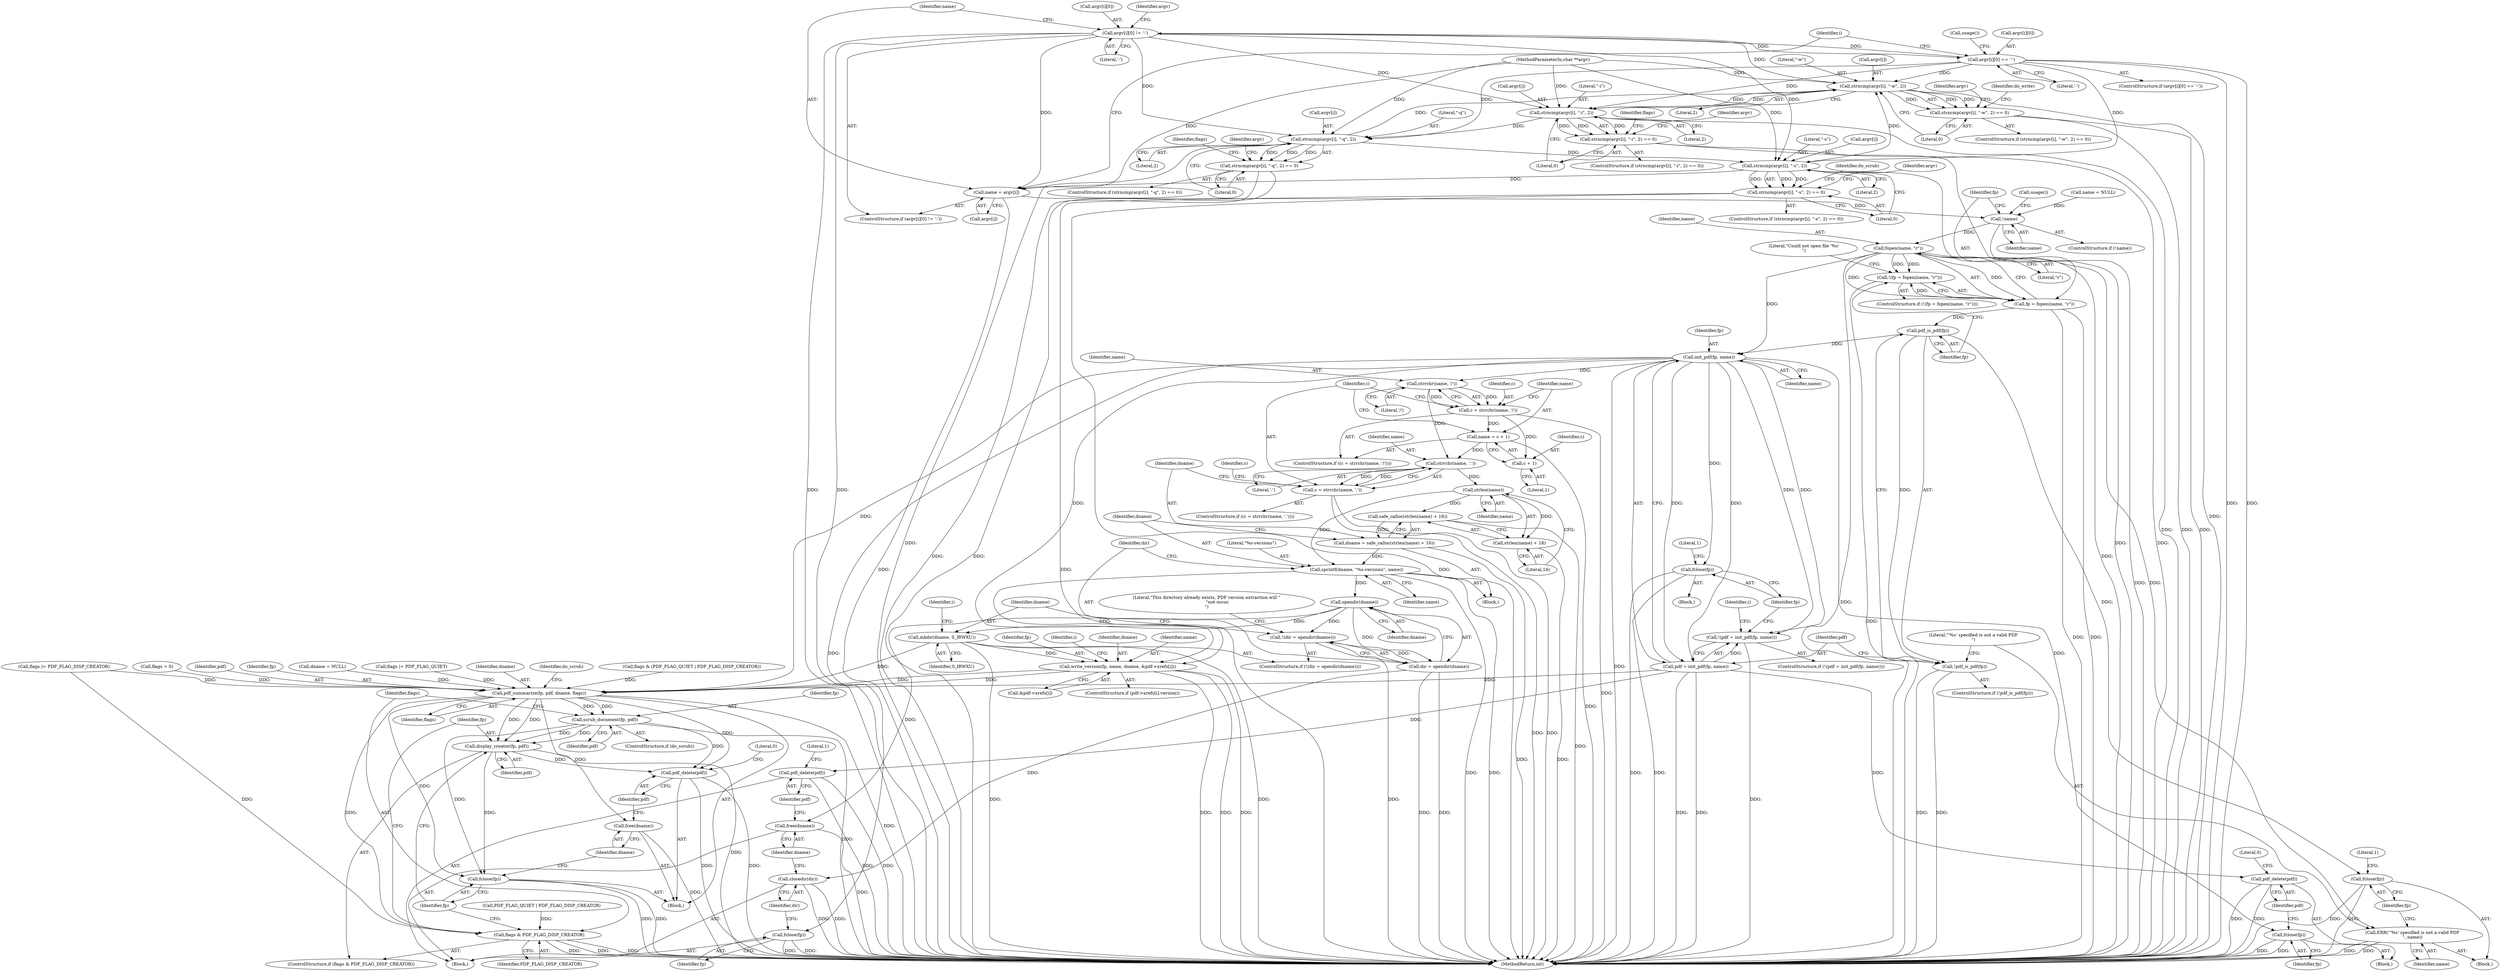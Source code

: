digraph "0_pdfresurrect_0c4120fffa3dffe97b95c486a120eded82afe8a6@array" {
"1000202" [label="(Call,argv[i][0] != '-')"];
"1000216" [label="(Call,argv[i][0] == '-')"];
"1000202" [label="(Call,argv[i][0] != '-')"];
"1000151" [label="(Call,strncmp(argv[i], \"-w\", 2))"];
"1000150" [label="(Call,strncmp(argv[i], \"-w\", 2) == 0)"];
"1000164" [label="(Call,strncmp(argv[i], \"-i\", 2))"];
"1000163" [label="(Call,strncmp(argv[i], \"-i\", 2) == 0)"];
"1000177" [label="(Call,strncmp(argv[i], \"-q\", 2))"];
"1000176" [label="(Call,strncmp(argv[i], \"-q\", 2) == 0)"];
"1000190" [label="(Call,strncmp(argv[i], \"-s\", 2))"];
"1000189" [label="(Call,strncmp(argv[i], \"-s\", 2) == 0)"];
"1000209" [label="(Call,name = argv[i])"];
"1000225" [label="(Call,!name)"];
"1000232" [label="(Call,fopen(name, \"r\"))"];
"1000229" [label="(Call,!(fp = fopen(name, \"r\")))"];
"1000230" [label="(Call,fp = fopen(name, \"r\"))"];
"1000247" [label="(Call,pdf_is_pdf(fp))"];
"1000246" [label="(Call,!pdf_is_pdf(fp))"];
"1000253" [label="(Call,fclose(fp))"];
"1000262" [label="(Call,init_pdf(fp, name))"];
"1000259" [label="(Call,!(pdf = init_pdf(fp, name)))"];
"1000260" [label="(Call,pdf = init_pdf(fp, name))"];
"1000318" [label="(Call,pdf_delete(pdf))"];
"1000379" [label="(Call,pdf_delete(pdf))"];
"1000413" [label="(Call,pdf_summarize(fp, pdf, dname, flags))"];
"1000420" [label="(Call,scrub_document(fp, pdf))"];
"1000427" [label="(Call,display_creator(fp, pdf))"];
"1000430" [label="(Call,fclose(fp))"];
"1000434" [label="(Call,pdf_delete(pdf))"];
"1000424" [label="(Call,flags & PDF_FLAG_DISP_CREATOR)"];
"1000432" [label="(Call,free(dname))"];
"1000266" [label="(Call,fclose(fp))"];
"1000316" [label="(Call,fclose(fp))"];
"1000331" [label="(Call,strrchr(name, '/'))"];
"1000329" [label="(Call,c = strrchr(name, '/'))"];
"1000334" [label="(Call,name = c + 1)"];
"1000342" [label="(Call,strrchr(name, '.'))"];
"1000340" [label="(Call,c = strrchr(name, '.'))"];
"1000353" [label="(Call,strlen(name))"];
"1000351" [label="(Call,safe_calloc(strlen(name) + 16))"];
"1000349" [label="(Call,dname = safe_calloc(strlen(name) + 16))"];
"1000356" [label="(Call,sprintf(dname, \"%s-versions\", name))"];
"1000364" [label="(Call,opendir(dname))"];
"1000361" [label="(Call,!(dir = opendir(dname)))"];
"1000362" [label="(Call,dir = opendir(dname))"];
"1000375" [label="(Call,closedir(dir))"];
"1000366" [label="(Call,mkdir(dname, S_IRWXU))"];
"1000403" [label="(Call,write_version(fp, name, dname, &pdf->xrefs[i]))"];
"1000377" [label="(Call,free(dname))"];
"1000352" [label="(Call,strlen(name) + 16)"];
"1000336" [label="(Call,c + 1)"];
"1000373" [label="(Call,fclose(fp))"];
"1000250" [label="(Call,ERR(\"'%s' specified is not a valid PDF\n\", name))"];
"1000166" [label="(Identifier,argv)"];
"1000219" [label="(Identifier,argv)"];
"1000321" [label="(Literal,0)"];
"1000203" [label="(Call,argv[i][0])"];
"1000248" [label="(Identifier,fp)"];
"1000162" [label="(ControlStructure,if (strncmp(argv[i], \"-i\", 2) == 0))"];
"1000343" [label="(Identifier,name)"];
"1000168" [label="(Literal,\"-i\")"];
"1000246" [label="(Call,!pdf_is_pdf(fp))"];
"1000438" [label="(MethodReturn,int)"];
"1000383" [label="(Literal,1)"];
"1000112" [label="(Block,)"];
"1000263" [label="(Identifier,fp)"];
"1000377" [label="(Call,free(dname))"];
"1000262" [label="(Call,init_pdf(fp, name))"];
"1000217" [label="(Call,argv[i][0])"];
"1000380" [label="(Identifier,pdf)"];
"1000356" [label="(Call,sprintf(dname, \"%s-versions\", name))"];
"1000189" [label="(Call,strncmp(argv[i], \"-s\", 2) == 0)"];
"1000192" [label="(Identifier,argv)"];
"1000424" [label="(Call,flags & PDF_FLAG_DISP_CREATOR)"];
"1000374" [label="(Identifier,fp)"];
"1000379" [label="(Call,pdf_delete(pdf))"];
"1000194" [label="(Literal,\"-s\")"];
"1000169" [label="(Literal,2)"];
"1000170" [label="(Literal,0)"];
"1000331" [label="(Call,strrchr(name, '/'))"];
"1000428" [label="(Identifier,fp)"];
"1000351" [label="(Call,safe_calloc(strlen(name) + 16))"];
"1000209" [label="(Call,name = argv[i])"];
"1000407" [label="(Call,&pdf->xrefs[i])"];
"1000195" [label="(Literal,2)"];
"1000165" [label="(Call,argv[i])"];
"1000429" [label="(Identifier,pdf)"];
"1000252" [label="(Identifier,name)"];
"1000178" [label="(Call,argv[i])"];
"1000164" [label="(Call,strncmp(argv[i], \"-i\", 2))"];
"1000415" [label="(Identifier,pdf)"];
"1000353" [label="(Call,strlen(name))"];
"1000260" [label="(Call,pdf = init_pdf(fp, name))"];
"1000234" [label="(Literal,\"r\")"];
"1000370" [label="(Block,)"];
"1000362" [label="(Call,dir = opendir(dname))"];
"1000191" [label="(Call,argv[i])"];
"1000226" [label="(Identifier,name)"];
"1000414" [label="(Identifier,fp)"];
"1000315" [label="(Block,)"];
"1000395" [label="(ControlStructure,if (pdf->xrefs[i].version))"];
"1000177" [label="(Call,strncmp(argv[i], \"-q\", 2))"];
"1000337" [label="(Identifier,c)"];
"1000322" [label="(Call,dname = NULL)"];
"1000251" [label="(Literal,\"'%s' specified is not a valid PDF\n\")"];
"1000259" [label="(Call,!(pdf = init_pdf(fp, name)))"];
"1000208" [label="(Literal,'-')"];
"1000111" [label="(MethodParameterIn,char **argv)"];
"1000249" [label="(Block,)"];
"1000330" [label="(Identifier,c)"];
"1000237" [label="(Literal,\"Could not open file '%s'\n\")"];
"1000261" [label="(Identifier,pdf)"];
"1000155" [label="(Literal,\"-w\")"];
"1000394" [label="(Identifier,i)"];
"1000171" [label="(Call,flags |= PDF_FLAG_DISP_CREATOR)"];
"1000406" [label="(Identifier,dname)"];
"1000403" [label="(Call,write_version(fp, name, dname, &pdf->xrefs[i]))"];
"1000172" [label="(Identifier,flags)"];
"1000349" [label="(Call,dname = safe_calloc(strlen(name) + 16))"];
"1000332" [label="(Identifier,name)"];
"1000182" [label="(Literal,2)"];
"1000405" [label="(Identifier,name)"];
"1000183" [label="(Literal,0)"];
"1000361" [label="(Call,!(dir = opendir(dname)))"];
"1000264" [label="(Identifier,name)"];
"1000184" [label="(Call,flags |= PDF_FLAG_QUIET)"];
"1000433" [label="(Identifier,dname)"];
"1000257" [label="(Literal,1)"];
"1000336" [label="(Call,c + 1)"];
"1000205" [label="(Identifier,argv)"];
"1000386" [label="(Identifier,i)"];
"1000245" [label="(ControlStructure,if (!pdf_is_pdf(fp)))"];
"1000431" [label="(Identifier,fp)"];
"1000136" [label="(Call,name = NULL)"];
"1000224" [label="(ControlStructure,if (!name))"];
"1000425" [label="(Identifier,flags)"];
"1000352" [label="(Call,strlen(name) + 16)"];
"1000157" [label="(Literal,0)"];
"1000340" [label="(Call,c = strrchr(name, '.'))"];
"1000365" [label="(Identifier,dname)"];
"1000156" [label="(Literal,2)"];
"1000366" [label="(Call,mkdir(dname, S_IRWXU))"];
"1000327" [label="(Block,)"];
"1000359" [label="(Identifier,name)"];
"1000149" [label="(ControlStructure,if (strncmp(argv[i], \"-w\", 2) == 0))"];
"1000210" [label="(Identifier,name)"];
"1000426" [label="(Identifier,PDF_FLAG_DISP_CREATOR)"];
"1000354" [label="(Identifier,name)"];
"1000335" [label="(Identifier,name)"];
"1000416" [label="(Identifier,dname)"];
"1000181" [label="(Literal,\"-q\")"];
"1000329" [label="(Call,c = strrchr(name, '/'))"];
"1000190" [label="(Call,strncmp(argv[i], \"-s\", 2))"];
"1000266" [label="(Call,fclose(fp))"];
"1000258" [label="(ControlStructure,if (!(pdf = init_pdf(fp, name))))"];
"1000305" [label="(Call,PDF_FLAG_QUIET | PDF_FLAG_DISP_CREATOR)"];
"1000150" [label="(Call,strncmp(argv[i], \"-w\", 2) == 0)"];
"1000151" [label="(Call,strncmp(argv[i], \"-w\", 2))"];
"1000228" [label="(ControlStructure,if (!(fp = fopen(name, \"r\"))))"];
"1000179" [label="(Identifier,argv)"];
"1000270" [label="(Literal,1)"];
"1000318" [label="(Call,pdf_delete(pdf))"];
"1000227" [label="(Call,usage())"];
"1000342" [label="(Call,strrchr(name, '.'))"];
"1000375" [label="(Call,closedir(dir))"];
"1000201" [label="(ControlStructure,if (argv[i][0] != '-'))"];
"1000196" [label="(Literal,0)"];
"1000404" [label="(Identifier,fp)"];
"1000419" [label="(Identifier,do_scrub)"];
"1000341" [label="(Identifier,c)"];
"1000422" [label="(Identifier,pdf)"];
"1000176" [label="(Call,strncmp(argv[i], \"-q\", 2) == 0)"];
"1000338" [label="(Literal,1)"];
"1000231" [label="(Identifier,fp)"];
"1000344" [label="(Literal,'.')"];
"1000316" [label="(Call,fclose(fp))"];
"1000223" [label="(Call,usage())"];
"1000215" [label="(ControlStructure,if (argv[i][0] == '-'))"];
"1000372" [label="(Literal,\"This directory already exists, PDF version extraction will \"\n                \"not occur.\n\")"];
"1000225" [label="(Call,!name)"];
"1000317" [label="(Identifier,fp)"];
"1000357" [label="(Identifier,dname)"];
"1000355" [label="(Literal,16)"];
"1000185" [label="(Identifier,flags)"];
"1000147" [label="(Identifier,i)"];
"1000363" [label="(Identifier,dir)"];
"1000188" [label="(ControlStructure,if (strncmp(argv[i], \"-s\", 2) == 0))"];
"1000222" [label="(Literal,'-')"];
"1000420" [label="(Call,scrub_document(fp, pdf))"];
"1000360" [label="(ControlStructure,if (!(dir = opendir(dname))))"];
"1000368" [label="(Identifier,S_IRWXU)"];
"1000211" [label="(Call,argv[i])"];
"1000175" [label="(ControlStructure,if (strncmp(argv[i], \"-q\", 2) == 0))"];
"1000418" [label="(ControlStructure,if (do_scrub))"];
"1000434" [label="(Call,pdf_delete(pdf))"];
"1000347" [label="(Identifier,c)"];
"1000413" [label="(Call,pdf_summarize(fp, pdf, dname, flags))"];
"1000373" [label="(Call,fclose(fp))"];
"1000435" [label="(Identifier,pdf)"];
"1000202" [label="(Call,argv[i][0] != '-')"];
"1000233" [label="(Identifier,name)"];
"1000163" [label="(Call,strncmp(argv[i], \"-i\", 2) == 0)"];
"1000430" [label="(Call,fclose(fp))"];
"1000230" [label="(Call,fp = fopen(name, \"r\"))"];
"1000229" [label="(Call,!(fp = fopen(name, \"r\")))"];
"1000367" [label="(Identifier,dname)"];
"1000232" [label="(Call,fopen(name, \"r\"))"];
"1000254" [label="(Identifier,fp)"];
"1000216" [label="(Call,argv[i][0] == '-')"];
"1000267" [label="(Identifier,fp)"];
"1000253" [label="(Call,fclose(fp))"];
"1000417" [label="(Identifier,flags)"];
"1000432" [label="(Call,free(dname))"];
"1000437" [label="(Literal,0)"];
"1000303" [label="(Call,flags & (PDF_FLAG_QUIET | PDF_FLAG_DISP_CREATOR))"];
"1000334" [label="(Call,name = c + 1)"];
"1000159" [label="(Identifier,do_write)"];
"1000376" [label="(Identifier,dir)"];
"1000333" [label="(Literal,'/')"];
"1000350" [label="(Identifier,dname)"];
"1000274" [label="(Identifier,i)"];
"1000427" [label="(Call,display_creator(fp, pdf))"];
"1000133" [label="(Call,flags = 0)"];
"1000378" [label="(Identifier,dname)"];
"1000423" [label="(ControlStructure,if (flags & PDF_FLAG_DISP_CREATOR))"];
"1000358" [label="(Literal,\"%s-versions\")"];
"1000250" [label="(Call,ERR(\"'%s' specified is not a valid PDF\n\", name))"];
"1000247" [label="(Call,pdf_is_pdf(fp))"];
"1000421" [label="(Identifier,fp)"];
"1000339" [label="(ControlStructure,if ((c = strrchr(name, '.'))))"];
"1000152" [label="(Call,argv[i])"];
"1000328" [label="(ControlStructure,if ((c = strrchr(name, '/'))))"];
"1000198" [label="(Identifier,do_scrub)"];
"1000265" [label="(Block,)"];
"1000364" [label="(Call,opendir(dname))"];
"1000319" [label="(Identifier,pdf)"];
"1000202" -> "1000201"  [label="AST: "];
"1000202" -> "1000208"  [label="CFG: "];
"1000203" -> "1000202"  [label="AST: "];
"1000208" -> "1000202"  [label="AST: "];
"1000210" -> "1000202"  [label="CFG: "];
"1000219" -> "1000202"  [label="CFG: "];
"1000202" -> "1000438"  [label="DDG: "];
"1000202" -> "1000438"  [label="DDG: "];
"1000202" -> "1000151"  [label="DDG: "];
"1000202" -> "1000164"  [label="DDG: "];
"1000202" -> "1000177"  [label="DDG: "];
"1000202" -> "1000190"  [label="DDG: "];
"1000216" -> "1000202"  [label="DDG: "];
"1000202" -> "1000209"  [label="DDG: "];
"1000202" -> "1000216"  [label="DDG: "];
"1000216" -> "1000215"  [label="AST: "];
"1000216" -> "1000222"  [label="CFG: "];
"1000217" -> "1000216"  [label="AST: "];
"1000222" -> "1000216"  [label="AST: "];
"1000223" -> "1000216"  [label="CFG: "];
"1000147" -> "1000216"  [label="CFG: "];
"1000216" -> "1000438"  [label="DDG: "];
"1000216" -> "1000438"  [label="DDG: "];
"1000216" -> "1000151"  [label="DDG: "];
"1000216" -> "1000164"  [label="DDG: "];
"1000216" -> "1000177"  [label="DDG: "];
"1000216" -> "1000190"  [label="DDG: "];
"1000151" -> "1000150"  [label="AST: "];
"1000151" -> "1000156"  [label="CFG: "];
"1000152" -> "1000151"  [label="AST: "];
"1000155" -> "1000151"  [label="AST: "];
"1000156" -> "1000151"  [label="AST: "];
"1000157" -> "1000151"  [label="CFG: "];
"1000151" -> "1000438"  [label="DDG: "];
"1000151" -> "1000150"  [label="DDG: "];
"1000151" -> "1000150"  [label="DDG: "];
"1000151" -> "1000150"  [label="DDG: "];
"1000177" -> "1000151"  [label="DDG: "];
"1000164" -> "1000151"  [label="DDG: "];
"1000190" -> "1000151"  [label="DDG: "];
"1000111" -> "1000151"  [label="DDG: "];
"1000151" -> "1000164"  [label="DDG: "];
"1000150" -> "1000149"  [label="AST: "];
"1000150" -> "1000157"  [label="CFG: "];
"1000157" -> "1000150"  [label="AST: "];
"1000159" -> "1000150"  [label="CFG: "];
"1000166" -> "1000150"  [label="CFG: "];
"1000150" -> "1000438"  [label="DDG: "];
"1000150" -> "1000438"  [label="DDG: "];
"1000164" -> "1000163"  [label="AST: "];
"1000164" -> "1000169"  [label="CFG: "];
"1000165" -> "1000164"  [label="AST: "];
"1000168" -> "1000164"  [label="AST: "];
"1000169" -> "1000164"  [label="AST: "];
"1000170" -> "1000164"  [label="CFG: "];
"1000164" -> "1000438"  [label="DDG: "];
"1000164" -> "1000163"  [label="DDG: "];
"1000164" -> "1000163"  [label="DDG: "];
"1000164" -> "1000163"  [label="DDG: "];
"1000111" -> "1000164"  [label="DDG: "];
"1000164" -> "1000177"  [label="DDG: "];
"1000163" -> "1000162"  [label="AST: "];
"1000163" -> "1000170"  [label="CFG: "];
"1000170" -> "1000163"  [label="AST: "];
"1000172" -> "1000163"  [label="CFG: "];
"1000179" -> "1000163"  [label="CFG: "];
"1000163" -> "1000438"  [label="DDG: "];
"1000163" -> "1000438"  [label="DDG: "];
"1000177" -> "1000176"  [label="AST: "];
"1000177" -> "1000182"  [label="CFG: "];
"1000178" -> "1000177"  [label="AST: "];
"1000181" -> "1000177"  [label="AST: "];
"1000182" -> "1000177"  [label="AST: "];
"1000183" -> "1000177"  [label="CFG: "];
"1000177" -> "1000438"  [label="DDG: "];
"1000177" -> "1000176"  [label="DDG: "];
"1000177" -> "1000176"  [label="DDG: "];
"1000177" -> "1000176"  [label="DDG: "];
"1000111" -> "1000177"  [label="DDG: "];
"1000177" -> "1000190"  [label="DDG: "];
"1000176" -> "1000175"  [label="AST: "];
"1000176" -> "1000183"  [label="CFG: "];
"1000183" -> "1000176"  [label="AST: "];
"1000185" -> "1000176"  [label="CFG: "];
"1000192" -> "1000176"  [label="CFG: "];
"1000176" -> "1000438"  [label="DDG: "];
"1000176" -> "1000438"  [label="DDG: "];
"1000190" -> "1000189"  [label="AST: "];
"1000190" -> "1000195"  [label="CFG: "];
"1000191" -> "1000190"  [label="AST: "];
"1000194" -> "1000190"  [label="AST: "];
"1000195" -> "1000190"  [label="AST: "];
"1000196" -> "1000190"  [label="CFG: "];
"1000190" -> "1000438"  [label="DDG: "];
"1000190" -> "1000189"  [label="DDG: "];
"1000190" -> "1000189"  [label="DDG: "];
"1000190" -> "1000189"  [label="DDG: "];
"1000111" -> "1000190"  [label="DDG: "];
"1000190" -> "1000209"  [label="DDG: "];
"1000189" -> "1000188"  [label="AST: "];
"1000189" -> "1000196"  [label="CFG: "];
"1000196" -> "1000189"  [label="AST: "];
"1000198" -> "1000189"  [label="CFG: "];
"1000205" -> "1000189"  [label="CFG: "];
"1000189" -> "1000438"  [label="DDG: "];
"1000189" -> "1000438"  [label="DDG: "];
"1000209" -> "1000201"  [label="AST: "];
"1000209" -> "1000211"  [label="CFG: "];
"1000210" -> "1000209"  [label="AST: "];
"1000211" -> "1000209"  [label="AST: "];
"1000147" -> "1000209"  [label="CFG: "];
"1000209" -> "1000438"  [label="DDG: "];
"1000111" -> "1000209"  [label="DDG: "];
"1000209" -> "1000225"  [label="DDG: "];
"1000225" -> "1000224"  [label="AST: "];
"1000225" -> "1000226"  [label="CFG: "];
"1000226" -> "1000225"  [label="AST: "];
"1000227" -> "1000225"  [label="CFG: "];
"1000231" -> "1000225"  [label="CFG: "];
"1000225" -> "1000438"  [label="DDG: "];
"1000136" -> "1000225"  [label="DDG: "];
"1000225" -> "1000232"  [label="DDG: "];
"1000232" -> "1000230"  [label="AST: "];
"1000232" -> "1000234"  [label="CFG: "];
"1000233" -> "1000232"  [label="AST: "];
"1000234" -> "1000232"  [label="AST: "];
"1000230" -> "1000232"  [label="CFG: "];
"1000232" -> "1000438"  [label="DDG: "];
"1000232" -> "1000229"  [label="DDG: "];
"1000232" -> "1000229"  [label="DDG: "];
"1000232" -> "1000230"  [label="DDG: "];
"1000232" -> "1000230"  [label="DDG: "];
"1000232" -> "1000250"  [label="DDG: "];
"1000232" -> "1000262"  [label="DDG: "];
"1000229" -> "1000228"  [label="AST: "];
"1000229" -> "1000230"  [label="CFG: "];
"1000230" -> "1000229"  [label="AST: "];
"1000237" -> "1000229"  [label="CFG: "];
"1000248" -> "1000229"  [label="CFG: "];
"1000229" -> "1000438"  [label="DDG: "];
"1000230" -> "1000229"  [label="DDG: "];
"1000231" -> "1000230"  [label="AST: "];
"1000230" -> "1000438"  [label="DDG: "];
"1000230" -> "1000438"  [label="DDG: "];
"1000230" -> "1000247"  [label="DDG: "];
"1000247" -> "1000246"  [label="AST: "];
"1000247" -> "1000248"  [label="CFG: "];
"1000248" -> "1000247"  [label="AST: "];
"1000246" -> "1000247"  [label="CFG: "];
"1000247" -> "1000246"  [label="DDG: "];
"1000247" -> "1000253"  [label="DDG: "];
"1000247" -> "1000262"  [label="DDG: "];
"1000246" -> "1000245"  [label="AST: "];
"1000251" -> "1000246"  [label="CFG: "];
"1000261" -> "1000246"  [label="CFG: "];
"1000246" -> "1000438"  [label="DDG: "];
"1000246" -> "1000438"  [label="DDG: "];
"1000253" -> "1000249"  [label="AST: "];
"1000253" -> "1000254"  [label="CFG: "];
"1000254" -> "1000253"  [label="AST: "];
"1000257" -> "1000253"  [label="CFG: "];
"1000253" -> "1000438"  [label="DDG: "];
"1000253" -> "1000438"  [label="DDG: "];
"1000262" -> "1000260"  [label="AST: "];
"1000262" -> "1000264"  [label="CFG: "];
"1000263" -> "1000262"  [label="AST: "];
"1000264" -> "1000262"  [label="AST: "];
"1000260" -> "1000262"  [label="CFG: "];
"1000262" -> "1000438"  [label="DDG: "];
"1000262" -> "1000259"  [label="DDG: "];
"1000262" -> "1000259"  [label="DDG: "];
"1000262" -> "1000260"  [label="DDG: "];
"1000262" -> "1000260"  [label="DDG: "];
"1000262" -> "1000266"  [label="DDG: "];
"1000262" -> "1000316"  [label="DDG: "];
"1000262" -> "1000331"  [label="DDG: "];
"1000262" -> "1000373"  [label="DDG: "];
"1000262" -> "1000403"  [label="DDG: "];
"1000262" -> "1000413"  [label="DDG: "];
"1000259" -> "1000258"  [label="AST: "];
"1000259" -> "1000260"  [label="CFG: "];
"1000260" -> "1000259"  [label="AST: "];
"1000267" -> "1000259"  [label="CFG: "];
"1000274" -> "1000259"  [label="CFG: "];
"1000259" -> "1000438"  [label="DDG: "];
"1000260" -> "1000259"  [label="DDG: "];
"1000261" -> "1000260"  [label="AST: "];
"1000260" -> "1000438"  [label="DDG: "];
"1000260" -> "1000438"  [label="DDG: "];
"1000260" -> "1000318"  [label="DDG: "];
"1000260" -> "1000379"  [label="DDG: "];
"1000260" -> "1000413"  [label="DDG: "];
"1000318" -> "1000315"  [label="AST: "];
"1000318" -> "1000319"  [label="CFG: "];
"1000319" -> "1000318"  [label="AST: "];
"1000321" -> "1000318"  [label="CFG: "];
"1000318" -> "1000438"  [label="DDG: "];
"1000318" -> "1000438"  [label="DDG: "];
"1000379" -> "1000370"  [label="AST: "];
"1000379" -> "1000380"  [label="CFG: "];
"1000380" -> "1000379"  [label="AST: "];
"1000383" -> "1000379"  [label="CFG: "];
"1000379" -> "1000438"  [label="DDG: "];
"1000379" -> "1000438"  [label="DDG: "];
"1000413" -> "1000112"  [label="AST: "];
"1000413" -> "1000417"  [label="CFG: "];
"1000414" -> "1000413"  [label="AST: "];
"1000415" -> "1000413"  [label="AST: "];
"1000416" -> "1000413"  [label="AST: "];
"1000417" -> "1000413"  [label="AST: "];
"1000419" -> "1000413"  [label="CFG: "];
"1000413" -> "1000438"  [label="DDG: "];
"1000403" -> "1000413"  [label="DDG: "];
"1000403" -> "1000413"  [label="DDG: "];
"1000366" -> "1000413"  [label="DDG: "];
"1000322" -> "1000413"  [label="DDG: "];
"1000171" -> "1000413"  [label="DDG: "];
"1000184" -> "1000413"  [label="DDG: "];
"1000303" -> "1000413"  [label="DDG: "];
"1000133" -> "1000413"  [label="DDG: "];
"1000413" -> "1000420"  [label="DDG: "];
"1000413" -> "1000420"  [label="DDG: "];
"1000413" -> "1000424"  [label="DDG: "];
"1000413" -> "1000427"  [label="DDG: "];
"1000413" -> "1000427"  [label="DDG: "];
"1000413" -> "1000430"  [label="DDG: "];
"1000413" -> "1000432"  [label="DDG: "];
"1000413" -> "1000434"  [label="DDG: "];
"1000420" -> "1000418"  [label="AST: "];
"1000420" -> "1000422"  [label="CFG: "];
"1000421" -> "1000420"  [label="AST: "];
"1000422" -> "1000420"  [label="AST: "];
"1000425" -> "1000420"  [label="CFG: "];
"1000420" -> "1000438"  [label="DDG: "];
"1000420" -> "1000427"  [label="DDG: "];
"1000420" -> "1000427"  [label="DDG: "];
"1000420" -> "1000430"  [label="DDG: "];
"1000420" -> "1000434"  [label="DDG: "];
"1000427" -> "1000423"  [label="AST: "];
"1000427" -> "1000429"  [label="CFG: "];
"1000428" -> "1000427"  [label="AST: "];
"1000429" -> "1000427"  [label="AST: "];
"1000431" -> "1000427"  [label="CFG: "];
"1000427" -> "1000438"  [label="DDG: "];
"1000427" -> "1000430"  [label="DDG: "];
"1000427" -> "1000434"  [label="DDG: "];
"1000430" -> "1000112"  [label="AST: "];
"1000430" -> "1000431"  [label="CFG: "];
"1000431" -> "1000430"  [label="AST: "];
"1000433" -> "1000430"  [label="CFG: "];
"1000430" -> "1000438"  [label="DDG: "];
"1000430" -> "1000438"  [label="DDG: "];
"1000434" -> "1000112"  [label="AST: "];
"1000434" -> "1000435"  [label="CFG: "];
"1000435" -> "1000434"  [label="AST: "];
"1000437" -> "1000434"  [label="CFG: "];
"1000434" -> "1000438"  [label="DDG: "];
"1000434" -> "1000438"  [label="DDG: "];
"1000424" -> "1000423"  [label="AST: "];
"1000424" -> "1000426"  [label="CFG: "];
"1000425" -> "1000424"  [label="AST: "];
"1000426" -> "1000424"  [label="AST: "];
"1000428" -> "1000424"  [label="CFG: "];
"1000431" -> "1000424"  [label="CFG: "];
"1000424" -> "1000438"  [label="DDG: "];
"1000424" -> "1000438"  [label="DDG: "];
"1000424" -> "1000438"  [label="DDG: "];
"1000305" -> "1000424"  [label="DDG: "];
"1000171" -> "1000424"  [label="DDG: "];
"1000432" -> "1000112"  [label="AST: "];
"1000432" -> "1000433"  [label="CFG: "];
"1000433" -> "1000432"  [label="AST: "];
"1000435" -> "1000432"  [label="CFG: "];
"1000432" -> "1000438"  [label="DDG: "];
"1000266" -> "1000265"  [label="AST: "];
"1000266" -> "1000267"  [label="CFG: "];
"1000267" -> "1000266"  [label="AST: "];
"1000270" -> "1000266"  [label="CFG: "];
"1000266" -> "1000438"  [label="DDG: "];
"1000266" -> "1000438"  [label="DDG: "];
"1000316" -> "1000315"  [label="AST: "];
"1000316" -> "1000317"  [label="CFG: "];
"1000317" -> "1000316"  [label="AST: "];
"1000319" -> "1000316"  [label="CFG: "];
"1000316" -> "1000438"  [label="DDG: "];
"1000316" -> "1000438"  [label="DDG: "];
"1000331" -> "1000329"  [label="AST: "];
"1000331" -> "1000333"  [label="CFG: "];
"1000332" -> "1000331"  [label="AST: "];
"1000333" -> "1000331"  [label="AST: "];
"1000329" -> "1000331"  [label="CFG: "];
"1000331" -> "1000329"  [label="DDG: "];
"1000331" -> "1000329"  [label="DDG: "];
"1000331" -> "1000342"  [label="DDG: "];
"1000329" -> "1000328"  [label="AST: "];
"1000330" -> "1000329"  [label="AST: "];
"1000335" -> "1000329"  [label="CFG: "];
"1000341" -> "1000329"  [label="CFG: "];
"1000329" -> "1000438"  [label="DDG: "];
"1000329" -> "1000334"  [label="DDG: "];
"1000329" -> "1000336"  [label="DDG: "];
"1000334" -> "1000328"  [label="AST: "];
"1000334" -> "1000336"  [label="CFG: "];
"1000335" -> "1000334"  [label="AST: "];
"1000336" -> "1000334"  [label="AST: "];
"1000341" -> "1000334"  [label="CFG: "];
"1000334" -> "1000438"  [label="DDG: "];
"1000334" -> "1000342"  [label="DDG: "];
"1000342" -> "1000340"  [label="AST: "];
"1000342" -> "1000344"  [label="CFG: "];
"1000343" -> "1000342"  [label="AST: "];
"1000344" -> "1000342"  [label="AST: "];
"1000340" -> "1000342"  [label="CFG: "];
"1000342" -> "1000340"  [label="DDG: "];
"1000342" -> "1000340"  [label="DDG: "];
"1000342" -> "1000353"  [label="DDG: "];
"1000340" -> "1000339"  [label="AST: "];
"1000341" -> "1000340"  [label="AST: "];
"1000347" -> "1000340"  [label="CFG: "];
"1000350" -> "1000340"  [label="CFG: "];
"1000340" -> "1000438"  [label="DDG: "];
"1000340" -> "1000438"  [label="DDG: "];
"1000353" -> "1000352"  [label="AST: "];
"1000353" -> "1000354"  [label="CFG: "];
"1000354" -> "1000353"  [label="AST: "];
"1000355" -> "1000353"  [label="CFG: "];
"1000353" -> "1000351"  [label="DDG: "];
"1000353" -> "1000352"  [label="DDG: "];
"1000353" -> "1000356"  [label="DDG: "];
"1000351" -> "1000349"  [label="AST: "];
"1000351" -> "1000352"  [label="CFG: "];
"1000352" -> "1000351"  [label="AST: "];
"1000349" -> "1000351"  [label="CFG: "];
"1000351" -> "1000438"  [label="DDG: "];
"1000351" -> "1000349"  [label="DDG: "];
"1000349" -> "1000327"  [label="AST: "];
"1000350" -> "1000349"  [label="AST: "];
"1000357" -> "1000349"  [label="CFG: "];
"1000349" -> "1000438"  [label="DDG: "];
"1000349" -> "1000356"  [label="DDG: "];
"1000356" -> "1000327"  [label="AST: "];
"1000356" -> "1000359"  [label="CFG: "];
"1000357" -> "1000356"  [label="AST: "];
"1000358" -> "1000356"  [label="AST: "];
"1000359" -> "1000356"  [label="AST: "];
"1000363" -> "1000356"  [label="CFG: "];
"1000356" -> "1000438"  [label="DDG: "];
"1000356" -> "1000438"  [label="DDG: "];
"1000356" -> "1000364"  [label="DDG: "];
"1000356" -> "1000403"  [label="DDG: "];
"1000364" -> "1000362"  [label="AST: "];
"1000364" -> "1000365"  [label="CFG: "];
"1000365" -> "1000364"  [label="AST: "];
"1000362" -> "1000364"  [label="CFG: "];
"1000364" -> "1000361"  [label="DDG: "];
"1000364" -> "1000362"  [label="DDG: "];
"1000364" -> "1000366"  [label="DDG: "];
"1000364" -> "1000377"  [label="DDG: "];
"1000361" -> "1000360"  [label="AST: "];
"1000361" -> "1000362"  [label="CFG: "];
"1000362" -> "1000361"  [label="AST: "];
"1000367" -> "1000361"  [label="CFG: "];
"1000372" -> "1000361"  [label="CFG: "];
"1000361" -> "1000438"  [label="DDG: "];
"1000362" -> "1000361"  [label="DDG: "];
"1000363" -> "1000362"  [label="AST: "];
"1000362" -> "1000438"  [label="DDG: "];
"1000362" -> "1000438"  [label="DDG: "];
"1000362" -> "1000375"  [label="DDG: "];
"1000375" -> "1000370"  [label="AST: "];
"1000375" -> "1000376"  [label="CFG: "];
"1000376" -> "1000375"  [label="AST: "];
"1000378" -> "1000375"  [label="CFG: "];
"1000375" -> "1000438"  [label="DDG: "];
"1000375" -> "1000438"  [label="DDG: "];
"1000366" -> "1000360"  [label="AST: "];
"1000366" -> "1000368"  [label="CFG: "];
"1000367" -> "1000366"  [label="AST: "];
"1000368" -> "1000366"  [label="AST: "];
"1000386" -> "1000366"  [label="CFG: "];
"1000366" -> "1000438"  [label="DDG: "];
"1000366" -> "1000438"  [label="DDG: "];
"1000366" -> "1000403"  [label="DDG: "];
"1000403" -> "1000395"  [label="AST: "];
"1000403" -> "1000407"  [label="CFG: "];
"1000404" -> "1000403"  [label="AST: "];
"1000405" -> "1000403"  [label="AST: "];
"1000406" -> "1000403"  [label="AST: "];
"1000407" -> "1000403"  [label="AST: "];
"1000394" -> "1000403"  [label="CFG: "];
"1000403" -> "1000438"  [label="DDG: "];
"1000403" -> "1000438"  [label="DDG: "];
"1000403" -> "1000438"  [label="DDG: "];
"1000377" -> "1000370"  [label="AST: "];
"1000377" -> "1000378"  [label="CFG: "];
"1000378" -> "1000377"  [label="AST: "];
"1000380" -> "1000377"  [label="CFG: "];
"1000377" -> "1000438"  [label="DDG: "];
"1000352" -> "1000355"  [label="CFG: "];
"1000355" -> "1000352"  [label="AST: "];
"1000352" -> "1000438"  [label="DDG: "];
"1000336" -> "1000338"  [label="CFG: "];
"1000337" -> "1000336"  [label="AST: "];
"1000338" -> "1000336"  [label="AST: "];
"1000373" -> "1000370"  [label="AST: "];
"1000373" -> "1000374"  [label="CFG: "];
"1000374" -> "1000373"  [label="AST: "];
"1000376" -> "1000373"  [label="CFG: "];
"1000373" -> "1000438"  [label="DDG: "];
"1000373" -> "1000438"  [label="DDG: "];
"1000250" -> "1000249"  [label="AST: "];
"1000250" -> "1000252"  [label="CFG: "];
"1000251" -> "1000250"  [label="AST: "];
"1000252" -> "1000250"  [label="AST: "];
"1000254" -> "1000250"  [label="CFG: "];
"1000250" -> "1000438"  [label="DDG: "];
"1000250" -> "1000438"  [label="DDG: "];
}

